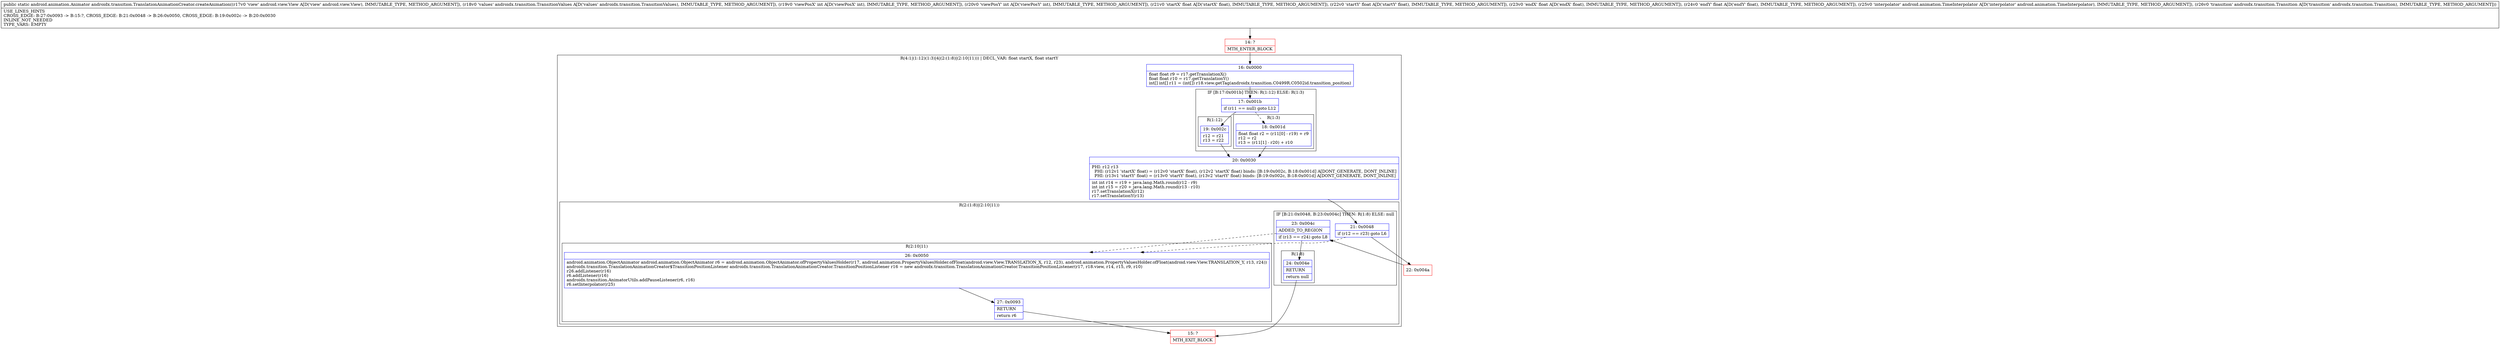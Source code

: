 digraph "CFG forandroidx.transition.TranslationAnimationCreator.createAnimation(Landroid\/view\/View;Landroidx\/transition\/TransitionValues;IIFFFFLandroid\/animation\/TimeInterpolator;Landroidx\/transition\/Transition;)Landroid\/animation\/Animator;" {
subgraph cluster_Region_449164187 {
label = "R(4:1|(1:12)(1:3)|4|(2:(1:8)|(2:10|11))) | DECL_VAR: float startX, float startY\l";
node [shape=record,color=blue];
Node_16 [shape=record,label="{16\:\ 0x0000|float float r9 = r17.getTranslationX()\lfloat float r10 = r17.getTranslationY()\lint[] int[] r11 = (int[]) r18.view.getTag(androidx.transition.C0499R.C0502id.transition_position)\l}"];
subgraph cluster_IfRegion_238450886 {
label = "IF [B:17:0x001b] THEN: R(1:12) ELSE: R(1:3)";
node [shape=record,color=blue];
Node_17 [shape=record,label="{17\:\ 0x001b|if (r11 == null) goto L12\l}"];
subgraph cluster_Region_970480624 {
label = "R(1:12)";
node [shape=record,color=blue];
Node_19 [shape=record,label="{19\:\ 0x002c|r12 = r21\lr13 = r22\l}"];
}
subgraph cluster_Region_985126051 {
label = "R(1:3)";
node [shape=record,color=blue];
Node_18 [shape=record,label="{18\:\ 0x001d|float float r2 = (r11[0] \- r19) + r9\lr12 = r2\lr13 = (r11[1] \- r20) + r10\l}"];
}
}
Node_20 [shape=record,label="{20\:\ 0x0030|PHI: r12 r13 \l  PHI: (r12v1 'startX' float) = (r12v0 'startX' float), (r12v2 'startX' float) binds: [B:19:0x002c, B:18:0x001d] A[DONT_GENERATE, DONT_INLINE]\l  PHI: (r13v1 'startY' float) = (r13v0 'startY' float), (r13v2 'startY' float) binds: [B:19:0x002c, B:18:0x001d] A[DONT_GENERATE, DONT_INLINE]\l|int int r14 = r19 + java.lang.Math.round(r12 \- r9)\lint int r15 = r20 + java.lang.Math.round(r13 \- r10)\lr17.setTranslationX(r12)\lr17.setTranslationY(r13)\l}"];
subgraph cluster_Region_1605422161 {
label = "R(2:(1:8)|(2:10|11))";
node [shape=record,color=blue];
subgraph cluster_IfRegion_210861132 {
label = "IF [B:21:0x0048, B:23:0x004c] THEN: R(1:8) ELSE: null";
node [shape=record,color=blue];
Node_21 [shape=record,label="{21\:\ 0x0048|if (r12 == r23) goto L6\l}"];
Node_23 [shape=record,label="{23\:\ 0x004c|ADDED_TO_REGION\l|if (r13 == r24) goto L8\l}"];
subgraph cluster_Region_710144815 {
label = "R(1:8)";
node [shape=record,color=blue];
Node_24 [shape=record,label="{24\:\ 0x004e|RETURN\l|return null\l}"];
}
}
subgraph cluster_Region_609215653 {
label = "R(2:10|11)";
node [shape=record,color=blue];
Node_26 [shape=record,label="{26\:\ 0x0050|android.animation.ObjectAnimator android.animation.ObjectAnimator r6 = android.animation.ObjectAnimator.ofPropertyValuesHolder(r17, android.animation.PropertyValuesHolder.ofFloat(android.view.View.TRANSLATION_X, r12, r23), android.animation.PropertyValuesHolder.ofFloat(android.view.View.TRANSLATION_Y, r13, r24))\landroidx.transition.TranslationAnimationCreator$TransitionPositionListener androidx.transition.TranslationAnimationCreator.TransitionPositionListener r16 = new androidx.transition.TranslationAnimationCreator.TransitionPositionListener(r17, r18.view, r14, r15, r9, r10)\lr26.addListener(r16)\lr6.addListener(r16)\landroidx.transition.AnimatorUtils.addPauseListener(r6, r16)\lr6.setInterpolator(r25)\l}"];
Node_27 [shape=record,label="{27\:\ 0x0093|RETURN\l|return r6\l}"];
}
}
}
Node_14 [shape=record,color=red,label="{14\:\ ?|MTH_ENTER_BLOCK\l}"];
Node_22 [shape=record,color=red,label="{22\:\ 0x004a}"];
Node_15 [shape=record,color=red,label="{15\:\ ?|MTH_EXIT_BLOCK\l}"];
MethodNode[shape=record,label="{public static android.animation.Animator androidx.transition.TranslationAnimationCreator.createAnimation((r17v0 'view' android.view.View A[D('view' android.view.View), IMMUTABLE_TYPE, METHOD_ARGUMENT]), (r18v0 'values' androidx.transition.TransitionValues A[D('values' androidx.transition.TransitionValues), IMMUTABLE_TYPE, METHOD_ARGUMENT]), (r19v0 'viewPosX' int A[D('viewPosX' int), IMMUTABLE_TYPE, METHOD_ARGUMENT]), (r20v0 'viewPosY' int A[D('viewPosY' int), IMMUTABLE_TYPE, METHOD_ARGUMENT]), (r21v0 'startX' float A[D('startX' float), IMMUTABLE_TYPE, METHOD_ARGUMENT]), (r22v0 'startY' float A[D('startY' float), IMMUTABLE_TYPE, METHOD_ARGUMENT]), (r23v0 'endX' float A[D('endX' float), IMMUTABLE_TYPE, METHOD_ARGUMENT]), (r24v0 'endY' float A[D('endY' float), IMMUTABLE_TYPE, METHOD_ARGUMENT]), (r25v0 'interpolator' android.animation.TimeInterpolator A[D('interpolator' android.animation.TimeInterpolator), IMMUTABLE_TYPE, METHOD_ARGUMENT]), (r26v0 'transition' androidx.transition.Transition A[D('transition' androidx.transition.Transition), IMMUTABLE_TYPE, METHOD_ARGUMENT]))  | USE_LINES_HINTS\lCROSS_EDGE: B:27:0x0093 \-\> B:15:?, CROSS_EDGE: B:21:0x0048 \-\> B:26:0x0050, CROSS_EDGE: B:19:0x002c \-\> B:20:0x0030\lINLINE_NOT_NEEDED\lTYPE_VARS: EMPTY\l}"];
MethodNode -> Node_14;Node_16 -> Node_17;
Node_17 -> Node_18[style=dashed];
Node_17 -> Node_19;
Node_19 -> Node_20;
Node_18 -> Node_20;
Node_20 -> Node_21;
Node_21 -> Node_22;
Node_21 -> Node_26[style=dashed];
Node_23 -> Node_24;
Node_23 -> Node_26[style=dashed];
Node_24 -> Node_15;
Node_26 -> Node_27;
Node_27 -> Node_15;
Node_14 -> Node_16;
Node_22 -> Node_23;
}

